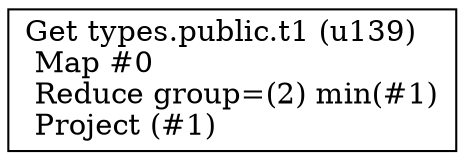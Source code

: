 digraph G {
    node0 [shape = record, label=" Get types.public.t1 (u139)\l Map #0\l Reduce group=(2) min(#1)\l Project (#1)\l"]
}
